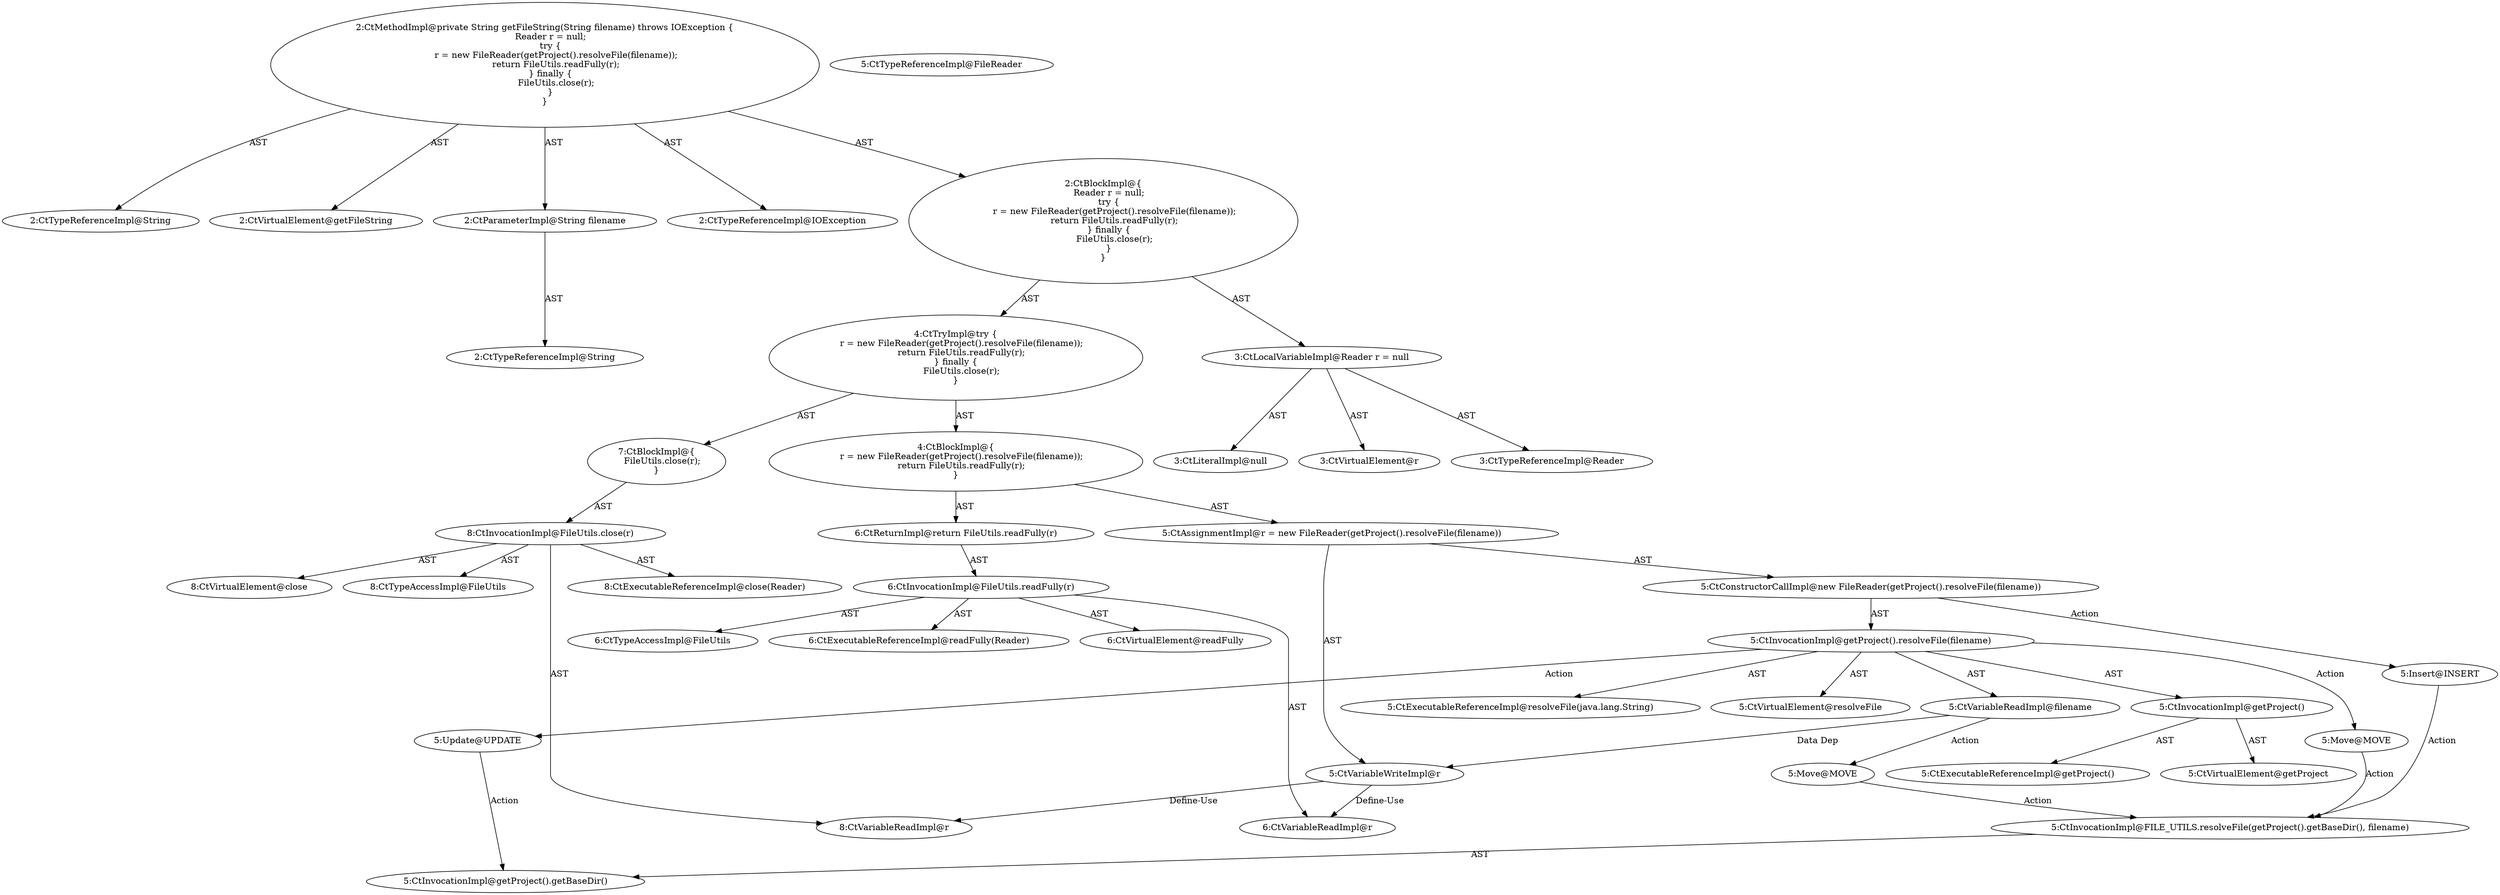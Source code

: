 digraph "getFileString#?,String" {
0 [label="2:CtTypeReferenceImpl@String" shape=ellipse]
1 [label="2:CtVirtualElement@getFileString" shape=ellipse]
2 [label="2:CtParameterImpl@String filename" shape=ellipse]
3 [label="2:CtTypeReferenceImpl@String" shape=ellipse]
4 [label="2:CtTypeReferenceImpl@IOException" shape=ellipse]
5 [label="3:CtTypeReferenceImpl@Reader" shape=ellipse]
6 [label="3:CtLiteralImpl@null" shape=ellipse]
7 [label="3:CtVirtualElement@r" shape=ellipse]
8 [label="3:CtLocalVariableImpl@Reader r = null" shape=ellipse]
9 [label="5:CtVariableWriteImpl@r" shape=ellipse]
10 [label="5:CtTypeReferenceImpl@FileReader" shape=ellipse]
11 [label="5:CtExecutableReferenceImpl@resolveFile(java.lang.String)" shape=ellipse]
12 [label="5:CtVirtualElement@resolveFile" shape=ellipse]
13 [label="5:CtExecutableReferenceImpl@getProject()" shape=ellipse]
14 [label="5:CtVirtualElement@getProject" shape=ellipse]
15 [label="5:CtInvocationImpl@getProject()" shape=ellipse]
16 [label="5:CtVariableReadImpl@filename" shape=ellipse]
17 [label="5:CtInvocationImpl@getProject().resolveFile(filename)" shape=ellipse]
18 [label="5:CtConstructorCallImpl@new FileReader(getProject().resolveFile(filename))" shape=ellipse]
19 [label="5:CtAssignmentImpl@r = new FileReader(getProject().resolveFile(filename))" shape=ellipse]
20 [label="6:CtExecutableReferenceImpl@readFully(Reader)" shape=ellipse]
21 [label="6:CtVirtualElement@readFully" shape=ellipse]
22 [label="6:CtTypeAccessImpl@FileUtils" shape=ellipse]
23 [label="6:CtVariableReadImpl@r" shape=ellipse]
24 [label="6:CtInvocationImpl@FileUtils.readFully(r)" shape=ellipse]
25 [label="6:CtReturnImpl@return FileUtils.readFully(r)" shape=ellipse]
26 [label="4:CtBlockImpl@\{
    r = new FileReader(getProject().resolveFile(filename));
    return FileUtils.readFully(r);
\}" shape=ellipse]
27 [label="8:CtExecutableReferenceImpl@close(Reader)" shape=ellipse]
28 [label="8:CtVirtualElement@close" shape=ellipse]
29 [label="8:CtTypeAccessImpl@FileUtils" shape=ellipse]
30 [label="8:CtVariableReadImpl@r" shape=ellipse]
31 [label="8:CtInvocationImpl@FileUtils.close(r)" shape=ellipse]
32 [label="7:CtBlockImpl@\{
    FileUtils.close(r);
\}" shape=ellipse]
33 [label="4:CtTryImpl@try \{
    r = new FileReader(getProject().resolveFile(filename));
    return FileUtils.readFully(r);
\} finally \{
    FileUtils.close(r);
\}" shape=ellipse]
34 [label="2:CtBlockImpl@\{
    Reader r = null;
    try \{
        r = new FileReader(getProject().resolveFile(filename));
        return FileUtils.readFully(r);
    \} finally \{
        FileUtils.close(r);
    \}
\}" shape=ellipse]
35 [label="2:CtMethodImpl@private String getFileString(String filename) throws IOException \{
    Reader r = null;
    try \{
        r = new FileReader(getProject().resolveFile(filename));
        return FileUtils.readFully(r);
    \} finally \{
        FileUtils.close(r);
    \}
\}" shape=ellipse]
36 [label="5:Update@UPDATE" shape=ellipse]
37 [label="5:CtInvocationImpl@getProject().getBaseDir()" shape=ellipse]
38 [label="5:Insert@INSERT" shape=ellipse]
39 [label="5:CtInvocationImpl@FILE_UTILS.resolveFile(getProject().getBaseDir(), filename)" shape=ellipse]
40 [label="5:Move@MOVE" shape=ellipse]
41 [label="5:Move@MOVE" shape=ellipse]
2 -> 3 [label="AST"];
8 -> 7 [label="AST"];
8 -> 5 [label="AST"];
8 -> 6 [label="AST"];
9 -> 23 [label="Define-Use"];
9 -> 30 [label="Define-Use"];
15 -> 14 [label="AST"];
15 -> 13 [label="AST"];
16 -> 9 [label="Data Dep"];
16 -> 41 [label="Action"];
17 -> 12 [label="AST"];
17 -> 15 [label="AST"];
17 -> 11 [label="AST"];
17 -> 16 [label="AST"];
17 -> 36 [label="Action"];
17 -> 40 [label="Action"];
18 -> 17 [label="AST"];
18 -> 38 [label="Action"];
19 -> 9 [label="AST"];
19 -> 18 [label="AST"];
24 -> 21 [label="AST"];
24 -> 22 [label="AST"];
24 -> 20 [label="AST"];
24 -> 23 [label="AST"];
25 -> 24 [label="AST"];
26 -> 19 [label="AST"];
26 -> 25 [label="AST"];
31 -> 28 [label="AST"];
31 -> 29 [label="AST"];
31 -> 27 [label="AST"];
31 -> 30 [label="AST"];
32 -> 31 [label="AST"];
33 -> 26 [label="AST"];
33 -> 32 [label="AST"];
34 -> 8 [label="AST"];
34 -> 33 [label="AST"];
35 -> 1 [label="AST"];
35 -> 0 [label="AST"];
35 -> 2 [label="AST"];
35 -> 4 [label="AST"];
35 -> 34 [label="AST"];
36 -> 37 [label="Action"];
38 -> 39 [label="Action"];
39 -> 37 [label="AST"];
40 -> 39 [label="Action"];
41 -> 39 [label="Action"];
}